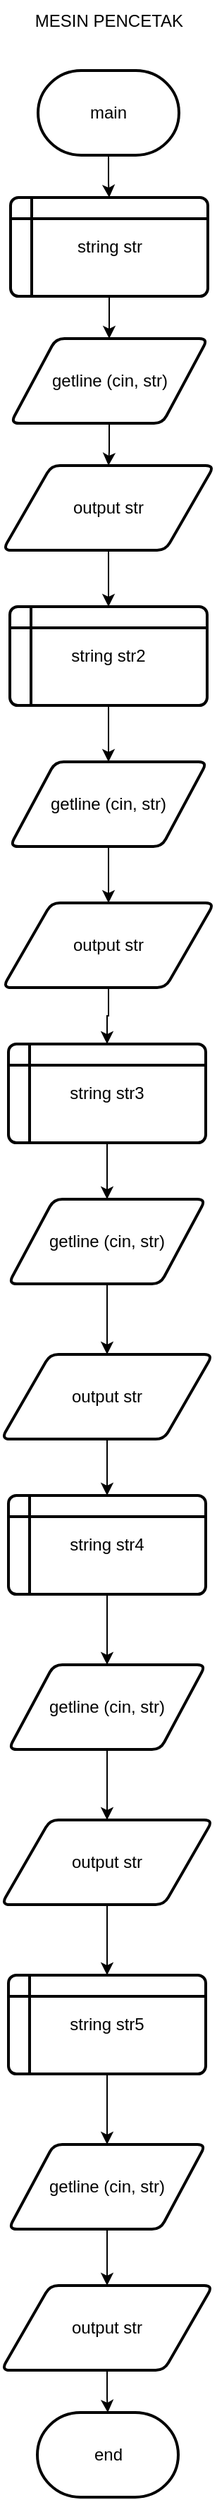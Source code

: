 <mxfile version="21.8.2" type="device">
  <diagram name="Page-1" id="JI7DVPth9XyT30kwtKiO">
    <mxGraphModel dx="880" dy="478" grid="1" gridSize="10" guides="1" tooltips="1" connect="1" arrows="1" fold="1" page="1" pageScale="1" pageWidth="850" pageHeight="1100" math="0" shadow="0">
      <root>
        <mxCell id="0" />
        <mxCell id="1" parent="0" />
        <mxCell id="zyp6Nzn20tvFkMStunty-1" value="MESIN PENCETAK" style="text;html=1;strokeColor=none;fillColor=none;align=center;verticalAlign=middle;whiteSpace=wrap;rounded=0;" vertex="1" parent="1">
          <mxGeometry x="358" y="40" width="135" height="30" as="geometry" />
        </mxCell>
        <mxCell id="zyp6Nzn20tvFkMStunty-4" value="" style="edgeStyle=orthogonalEdgeStyle;rounded=0;orthogonalLoop=1;jettySize=auto;html=1;" edge="1" parent="1" source="zyp6Nzn20tvFkMStunty-2" target="zyp6Nzn20tvFkMStunty-3">
          <mxGeometry relative="1" as="geometry" />
        </mxCell>
        <mxCell id="zyp6Nzn20tvFkMStunty-2" value="main" style="strokeWidth=2;html=1;shape=mxgraph.flowchart.terminator;whiteSpace=wrap;" vertex="1" parent="1">
          <mxGeometry x="375" y="90" width="100" height="60" as="geometry" />
        </mxCell>
        <mxCell id="zyp6Nzn20tvFkMStunty-7" value="" style="edgeStyle=orthogonalEdgeStyle;rounded=0;orthogonalLoop=1;jettySize=auto;html=1;" edge="1" parent="1" source="zyp6Nzn20tvFkMStunty-3" target="zyp6Nzn20tvFkMStunty-5">
          <mxGeometry relative="1" as="geometry" />
        </mxCell>
        <mxCell id="zyp6Nzn20tvFkMStunty-3" value="string str" style="shape=internalStorage;whiteSpace=wrap;html=1;dx=15;dy=15;rounded=1;arcSize=8;strokeWidth=2;" vertex="1" parent="1">
          <mxGeometry x="355.5" y="180" width="140" height="70" as="geometry" />
        </mxCell>
        <mxCell id="zyp6Nzn20tvFkMStunty-9" value="" style="edgeStyle=orthogonalEdgeStyle;rounded=0;orthogonalLoop=1;jettySize=auto;html=1;" edge="1" parent="1" source="zyp6Nzn20tvFkMStunty-5" target="zyp6Nzn20tvFkMStunty-8">
          <mxGeometry relative="1" as="geometry" />
        </mxCell>
        <mxCell id="zyp6Nzn20tvFkMStunty-5" value="getline (cin, str)" style="shape=parallelogram;html=1;strokeWidth=2;perimeter=parallelogramPerimeter;whiteSpace=wrap;rounded=1;arcSize=12;size=0.23;" vertex="1" parent="1">
          <mxGeometry x="355.5" y="280" width="140" height="60" as="geometry" />
        </mxCell>
        <mxCell id="zyp6Nzn20tvFkMStunty-16" value="" style="edgeStyle=orthogonalEdgeStyle;rounded=0;orthogonalLoop=1;jettySize=auto;html=1;" edge="1" parent="1" source="zyp6Nzn20tvFkMStunty-8" target="zyp6Nzn20tvFkMStunty-10">
          <mxGeometry relative="1" as="geometry" />
        </mxCell>
        <mxCell id="zyp6Nzn20tvFkMStunty-8" value="output str" style="shape=parallelogram;html=1;strokeWidth=2;perimeter=parallelogramPerimeter;whiteSpace=wrap;rounded=1;arcSize=12;size=0.23;" vertex="1" parent="1">
          <mxGeometry x="350" y="370" width="150" height="60" as="geometry" />
        </mxCell>
        <mxCell id="zyp6Nzn20tvFkMStunty-17" value="" style="edgeStyle=orthogonalEdgeStyle;rounded=0;orthogonalLoop=1;jettySize=auto;html=1;" edge="1" parent="1" source="zyp6Nzn20tvFkMStunty-10" target="zyp6Nzn20tvFkMStunty-11">
          <mxGeometry relative="1" as="geometry" />
        </mxCell>
        <mxCell id="zyp6Nzn20tvFkMStunty-10" value="string str2" style="shape=internalStorage;whiteSpace=wrap;html=1;dx=15;dy=15;rounded=1;arcSize=8;strokeWidth=2;" vertex="1" parent="1">
          <mxGeometry x="355" y="470" width="140" height="70" as="geometry" />
        </mxCell>
        <mxCell id="zyp6Nzn20tvFkMStunty-18" value="" style="edgeStyle=orthogonalEdgeStyle;rounded=0;orthogonalLoop=1;jettySize=auto;html=1;" edge="1" parent="1" source="zyp6Nzn20tvFkMStunty-11" target="zyp6Nzn20tvFkMStunty-12">
          <mxGeometry relative="1" as="geometry" />
        </mxCell>
        <mxCell id="zyp6Nzn20tvFkMStunty-11" value="getline (cin, str)" style="shape=parallelogram;html=1;strokeWidth=2;perimeter=parallelogramPerimeter;whiteSpace=wrap;rounded=1;arcSize=12;size=0.23;" vertex="1" parent="1">
          <mxGeometry x="355" y="580" width="140" height="60" as="geometry" />
        </mxCell>
        <mxCell id="zyp6Nzn20tvFkMStunty-19" value="" style="edgeStyle=orthogonalEdgeStyle;rounded=0;orthogonalLoop=1;jettySize=auto;html=1;" edge="1" parent="1" source="zyp6Nzn20tvFkMStunty-12" target="zyp6Nzn20tvFkMStunty-13">
          <mxGeometry relative="1" as="geometry" />
        </mxCell>
        <mxCell id="zyp6Nzn20tvFkMStunty-12" value="output str" style="shape=parallelogram;html=1;strokeWidth=2;perimeter=parallelogramPerimeter;whiteSpace=wrap;rounded=1;arcSize=12;size=0.23;" vertex="1" parent="1">
          <mxGeometry x="350" y="680" width="150" height="60" as="geometry" />
        </mxCell>
        <mxCell id="zyp6Nzn20tvFkMStunty-20" value="" style="edgeStyle=orthogonalEdgeStyle;rounded=0;orthogonalLoop=1;jettySize=auto;html=1;" edge="1" parent="1" source="zyp6Nzn20tvFkMStunty-13" target="zyp6Nzn20tvFkMStunty-14">
          <mxGeometry relative="1" as="geometry" />
        </mxCell>
        <mxCell id="zyp6Nzn20tvFkMStunty-13" value="string str3" style="shape=internalStorage;whiteSpace=wrap;html=1;dx=15;dy=15;rounded=1;arcSize=8;strokeWidth=2;" vertex="1" parent="1">
          <mxGeometry x="354" y="780" width="140" height="70" as="geometry" />
        </mxCell>
        <mxCell id="zyp6Nzn20tvFkMStunty-21" value="" style="edgeStyle=orthogonalEdgeStyle;rounded=0;orthogonalLoop=1;jettySize=auto;html=1;" edge="1" parent="1" source="zyp6Nzn20tvFkMStunty-14" target="zyp6Nzn20tvFkMStunty-15">
          <mxGeometry relative="1" as="geometry" />
        </mxCell>
        <mxCell id="zyp6Nzn20tvFkMStunty-14" value="getline (cin, str)" style="shape=parallelogram;html=1;strokeWidth=2;perimeter=parallelogramPerimeter;whiteSpace=wrap;rounded=1;arcSize=12;size=0.23;" vertex="1" parent="1">
          <mxGeometry x="354" y="890" width="140" height="60" as="geometry" />
        </mxCell>
        <mxCell id="zyp6Nzn20tvFkMStunty-28" value="" style="edgeStyle=orthogonalEdgeStyle;rounded=0;orthogonalLoop=1;jettySize=auto;html=1;" edge="1" parent="1" source="zyp6Nzn20tvFkMStunty-15" target="zyp6Nzn20tvFkMStunty-22">
          <mxGeometry relative="1" as="geometry" />
        </mxCell>
        <mxCell id="zyp6Nzn20tvFkMStunty-15" value="output str" style="shape=parallelogram;html=1;strokeWidth=2;perimeter=parallelogramPerimeter;whiteSpace=wrap;rounded=1;arcSize=12;size=0.23;" vertex="1" parent="1">
          <mxGeometry x="349" y="1000" width="150" height="60" as="geometry" />
        </mxCell>
        <mxCell id="zyp6Nzn20tvFkMStunty-29" value="" style="edgeStyle=orthogonalEdgeStyle;rounded=0;orthogonalLoop=1;jettySize=auto;html=1;" edge="1" parent="1" source="zyp6Nzn20tvFkMStunty-22" target="zyp6Nzn20tvFkMStunty-24">
          <mxGeometry relative="1" as="geometry" />
        </mxCell>
        <mxCell id="zyp6Nzn20tvFkMStunty-22" value="string str4" style="shape=internalStorage;whiteSpace=wrap;html=1;dx=15;dy=15;rounded=1;arcSize=8;strokeWidth=2;" vertex="1" parent="1">
          <mxGeometry x="354" y="1100" width="140" height="70" as="geometry" />
        </mxCell>
        <mxCell id="zyp6Nzn20tvFkMStunty-32" value="" style="edgeStyle=orthogonalEdgeStyle;rounded=0;orthogonalLoop=1;jettySize=auto;html=1;" edge="1" parent="1" source="zyp6Nzn20tvFkMStunty-23" target="zyp6Nzn20tvFkMStunty-26">
          <mxGeometry relative="1" as="geometry" />
        </mxCell>
        <mxCell id="zyp6Nzn20tvFkMStunty-23" value="string str5" style="shape=internalStorage;whiteSpace=wrap;html=1;dx=15;dy=15;rounded=1;arcSize=8;strokeWidth=2;" vertex="1" parent="1">
          <mxGeometry x="354" y="1440" width="140" height="70" as="geometry" />
        </mxCell>
        <mxCell id="zyp6Nzn20tvFkMStunty-30" value="" style="edgeStyle=orthogonalEdgeStyle;rounded=0;orthogonalLoop=1;jettySize=auto;html=1;" edge="1" parent="1" source="zyp6Nzn20tvFkMStunty-24" target="zyp6Nzn20tvFkMStunty-25">
          <mxGeometry relative="1" as="geometry" />
        </mxCell>
        <mxCell id="zyp6Nzn20tvFkMStunty-24" value="getline (cin, str)" style="shape=parallelogram;html=1;strokeWidth=2;perimeter=parallelogramPerimeter;whiteSpace=wrap;rounded=1;arcSize=12;size=0.23;" vertex="1" parent="1">
          <mxGeometry x="354" y="1220" width="140" height="60" as="geometry" />
        </mxCell>
        <mxCell id="zyp6Nzn20tvFkMStunty-31" value="" style="edgeStyle=orthogonalEdgeStyle;rounded=0;orthogonalLoop=1;jettySize=auto;html=1;" edge="1" parent="1" source="zyp6Nzn20tvFkMStunty-25" target="zyp6Nzn20tvFkMStunty-23">
          <mxGeometry relative="1" as="geometry" />
        </mxCell>
        <mxCell id="zyp6Nzn20tvFkMStunty-25" value="output str" style="shape=parallelogram;html=1;strokeWidth=2;perimeter=parallelogramPerimeter;whiteSpace=wrap;rounded=1;arcSize=12;size=0.23;" vertex="1" parent="1">
          <mxGeometry x="349" y="1330" width="150" height="60" as="geometry" />
        </mxCell>
        <mxCell id="zyp6Nzn20tvFkMStunty-33" value="" style="edgeStyle=orthogonalEdgeStyle;rounded=0;orthogonalLoop=1;jettySize=auto;html=1;" edge="1" parent="1" source="zyp6Nzn20tvFkMStunty-26" target="zyp6Nzn20tvFkMStunty-27">
          <mxGeometry relative="1" as="geometry" />
        </mxCell>
        <mxCell id="zyp6Nzn20tvFkMStunty-26" value="getline (cin, str)" style="shape=parallelogram;html=1;strokeWidth=2;perimeter=parallelogramPerimeter;whiteSpace=wrap;rounded=1;arcSize=12;size=0.23;" vertex="1" parent="1">
          <mxGeometry x="354" y="1560" width="140" height="60" as="geometry" />
        </mxCell>
        <mxCell id="zyp6Nzn20tvFkMStunty-35" value="" style="edgeStyle=orthogonalEdgeStyle;rounded=0;orthogonalLoop=1;jettySize=auto;html=1;" edge="1" parent="1" source="zyp6Nzn20tvFkMStunty-27" target="zyp6Nzn20tvFkMStunty-34">
          <mxGeometry relative="1" as="geometry" />
        </mxCell>
        <mxCell id="zyp6Nzn20tvFkMStunty-27" value="output str" style="shape=parallelogram;html=1;strokeWidth=2;perimeter=parallelogramPerimeter;whiteSpace=wrap;rounded=1;arcSize=12;size=0.23;" vertex="1" parent="1">
          <mxGeometry x="349" y="1660" width="150" height="60" as="geometry" />
        </mxCell>
        <mxCell id="zyp6Nzn20tvFkMStunty-34" value="end" style="strokeWidth=2;html=1;shape=mxgraph.flowchart.terminator;whiteSpace=wrap;" vertex="1" parent="1">
          <mxGeometry x="374.5" y="1750" width="100" height="60" as="geometry" />
        </mxCell>
      </root>
    </mxGraphModel>
  </diagram>
</mxfile>
